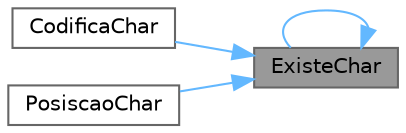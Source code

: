 digraph "ExisteChar"
{
 // LATEX_PDF_SIZE
  bgcolor="transparent";
  edge [fontname=Helvetica,fontsize=10,labelfontname=Helvetica,labelfontsize=10];
  node [fontname=Helvetica,fontsize=10,shape=box,height=0.2,width=0.4];
  rankdir="RL";
  Node1 [label="ExisteChar",height=0.2,width=0.4,color="gray40", fillcolor="grey60", style="filled", fontcolor="black",tooltip="Retorna se ha um no com o caractere c na arvore passada."];
  Node1 -> Node2 [dir="back",color="steelblue1",style="solid"];
  Node2 [label="CodificaChar",height=0.2,width=0.4,color="grey40", fillcolor="white", style="filled",URL="$_arvore_8c.html#a7a7b30394ce1cb20cb9c3c044d267f28",tooltip="Retorna o codigo referente ao caractere dado, na codificacao da arvore fornecida."];
  Node1 -> Node1 [dir="back",color="steelblue1",style="solid"];
  Node1 -> Node3 [dir="back",color="steelblue1",style="solid"];
  Node3 [label="PosiscaoChar",height=0.2,width=0.4,color="grey40", fillcolor="white", style="filled",URL="$_arvore_8c.html#a5f0a02dc974d88b197cbb39423281c06",tooltip="Retorna se o no que possui o caractere a esta presente na esquerda ou direita da arvore passada."];
}
